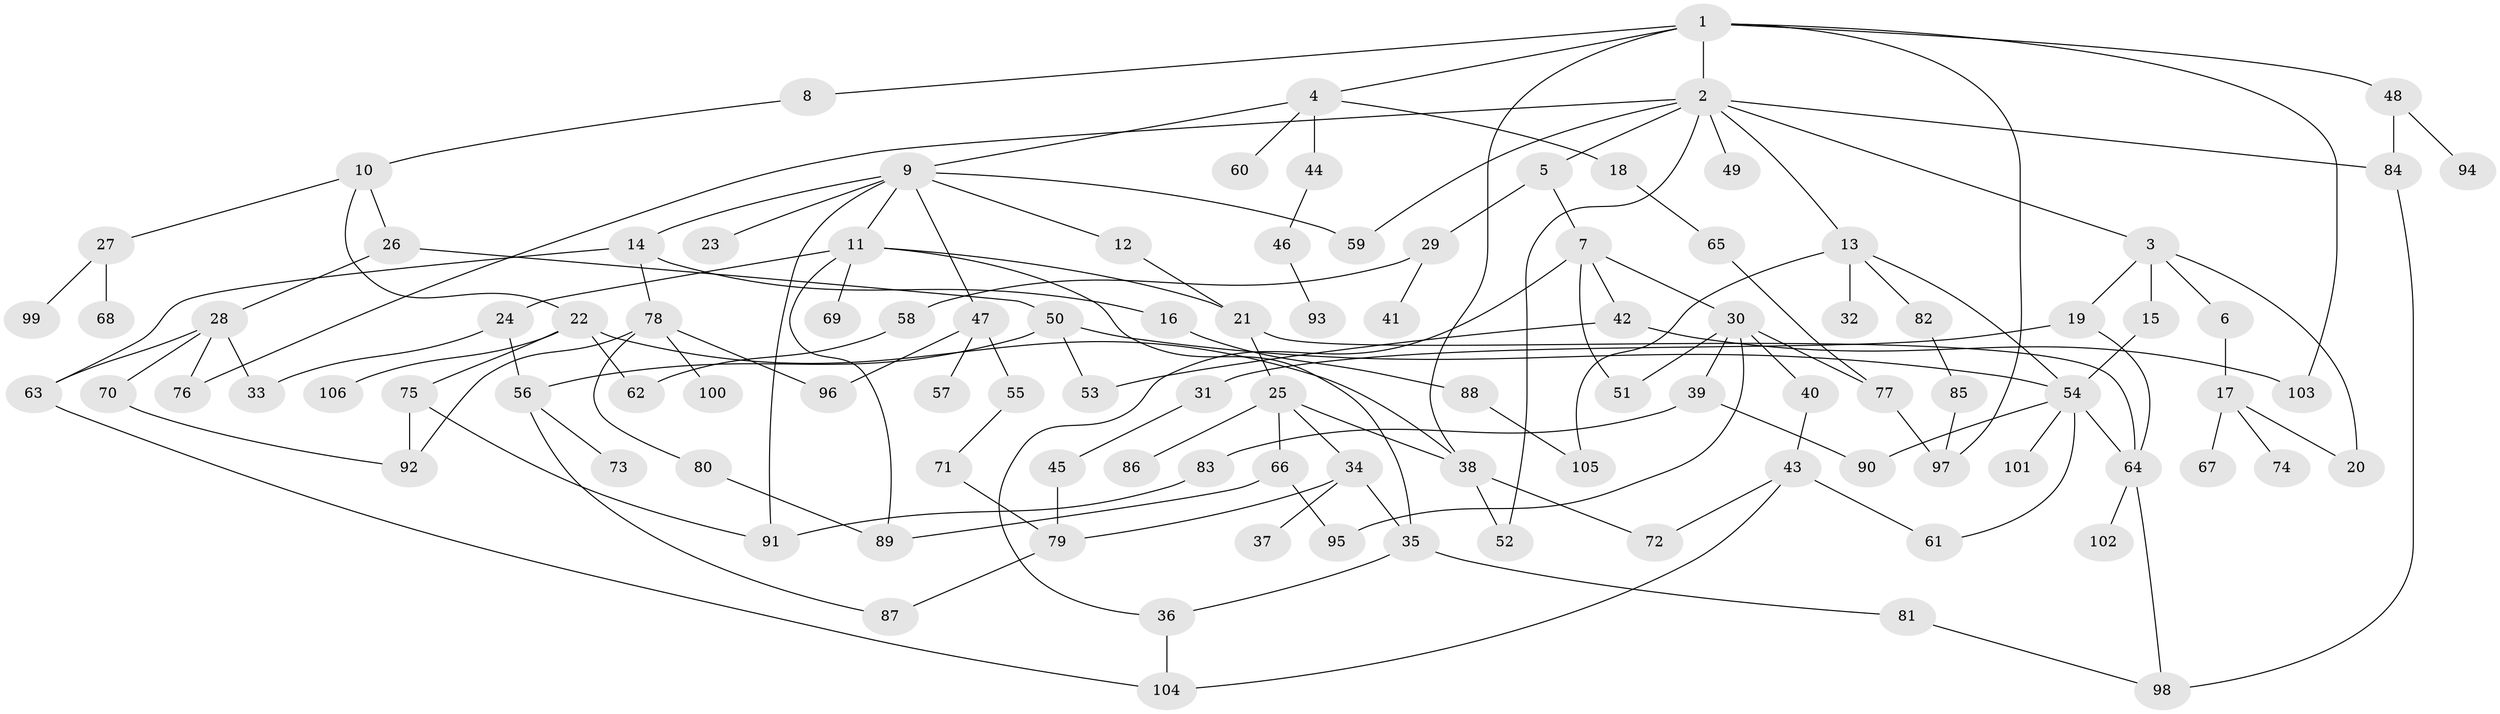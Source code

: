 // coarse degree distribution, {13: 0.01282051282051282, 5: 0.038461538461538464, 4: 0.1282051282051282, 6: 0.038461538461538464, 10: 0.01282051282051282, 8: 0.02564102564102564, 2: 0.3333333333333333, 7: 0.038461538461538464, 1: 0.21794871794871795, 3: 0.15384615384615385}
// Generated by graph-tools (version 1.1) at 2025/51/02/27/25 19:51:36]
// undirected, 106 vertices, 148 edges
graph export_dot {
graph [start="1"]
  node [color=gray90,style=filled];
  1;
  2;
  3;
  4;
  5;
  6;
  7;
  8;
  9;
  10;
  11;
  12;
  13;
  14;
  15;
  16;
  17;
  18;
  19;
  20;
  21;
  22;
  23;
  24;
  25;
  26;
  27;
  28;
  29;
  30;
  31;
  32;
  33;
  34;
  35;
  36;
  37;
  38;
  39;
  40;
  41;
  42;
  43;
  44;
  45;
  46;
  47;
  48;
  49;
  50;
  51;
  52;
  53;
  54;
  55;
  56;
  57;
  58;
  59;
  60;
  61;
  62;
  63;
  64;
  65;
  66;
  67;
  68;
  69;
  70;
  71;
  72;
  73;
  74;
  75;
  76;
  77;
  78;
  79;
  80;
  81;
  82;
  83;
  84;
  85;
  86;
  87;
  88;
  89;
  90;
  91;
  92;
  93;
  94;
  95;
  96;
  97;
  98;
  99;
  100;
  101;
  102;
  103;
  104;
  105;
  106;
  1 -- 2;
  1 -- 4;
  1 -- 8;
  1 -- 48;
  1 -- 97;
  1 -- 103;
  1 -- 38;
  2 -- 3;
  2 -- 5;
  2 -- 13;
  2 -- 49;
  2 -- 59;
  2 -- 76;
  2 -- 84;
  2 -- 52;
  3 -- 6;
  3 -- 15;
  3 -- 19;
  3 -- 20;
  4 -- 9;
  4 -- 18;
  4 -- 44;
  4 -- 60;
  5 -- 7;
  5 -- 29;
  6 -- 17;
  7 -- 30;
  7 -- 42;
  7 -- 51;
  7 -- 36;
  8 -- 10;
  9 -- 11;
  9 -- 12;
  9 -- 14;
  9 -- 23;
  9 -- 47;
  9 -- 59;
  9 -- 91;
  10 -- 22;
  10 -- 26;
  10 -- 27;
  11 -- 24;
  11 -- 35;
  11 -- 69;
  11 -- 89;
  11 -- 21;
  12 -- 21;
  13 -- 32;
  13 -- 82;
  13 -- 105;
  13 -- 54;
  14 -- 16;
  14 -- 78;
  14 -- 63;
  15 -- 54;
  16 -- 88;
  17 -- 20;
  17 -- 67;
  17 -- 74;
  18 -- 65;
  19 -- 31;
  19 -- 64;
  21 -- 25;
  21 -- 64;
  22 -- 62;
  22 -- 75;
  22 -- 106;
  22 -- 38;
  24 -- 56;
  24 -- 33;
  25 -- 34;
  25 -- 38;
  25 -- 66;
  25 -- 86;
  26 -- 28;
  26 -- 50;
  27 -- 68;
  27 -- 99;
  28 -- 33;
  28 -- 63;
  28 -- 70;
  28 -- 76;
  29 -- 41;
  29 -- 58;
  30 -- 39;
  30 -- 40;
  30 -- 51;
  30 -- 77;
  30 -- 95;
  31 -- 45;
  34 -- 37;
  34 -- 79;
  34 -- 35;
  35 -- 36;
  35 -- 81;
  36 -- 104;
  38 -- 52;
  38 -- 72;
  39 -- 83;
  39 -- 90;
  40 -- 43;
  42 -- 53;
  42 -- 103;
  43 -- 72;
  43 -- 104;
  43 -- 61;
  44 -- 46;
  45 -- 79;
  46 -- 93;
  47 -- 55;
  47 -- 57;
  47 -- 96;
  48 -- 94;
  48 -- 84;
  50 -- 54;
  50 -- 53;
  50 -- 56;
  54 -- 61;
  54 -- 64;
  54 -- 90;
  54 -- 101;
  55 -- 71;
  56 -- 73;
  56 -- 87;
  58 -- 62;
  63 -- 104;
  64 -- 102;
  64 -- 98;
  65 -- 77;
  66 -- 89;
  66 -- 95;
  70 -- 92;
  71 -- 79;
  75 -- 91;
  75 -- 92;
  77 -- 97;
  78 -- 80;
  78 -- 92;
  78 -- 100;
  78 -- 96;
  79 -- 87;
  80 -- 89;
  81 -- 98;
  82 -- 85;
  83 -- 91;
  84 -- 98;
  85 -- 97;
  88 -- 105;
}
